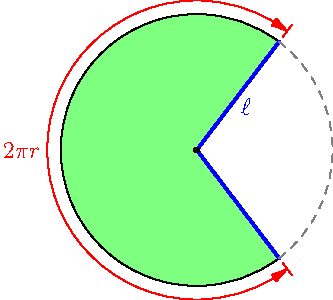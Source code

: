 size(0,150);

pair z0=(0,0);
real r=1;
real h=1;
real l=sqrt(r^2+h^2);
real a=(1-r/l)*360;
real a1=a/2;
real a2=360-a/2;
path g=arc(z0,r,a1,a2);
fill((0,0)--g--cycle,lightgreen);
draw(g);
pair z1=point(g,0);
pair z2=point(g,length(g));

real r2=1.1*r;
path c=arc(0,r2,a1,a2);
draw("$2\pi r$",c,red,Arrows,Bars,PenMargins);
pen edge=blue+0.5mm;
draw("$\ell$",z0--z1,0.5*SE,edge);
draw(z0--z2,edge);
draw(arc(z0,r,a2-360,a1),grey+dashed);
dot(0);
